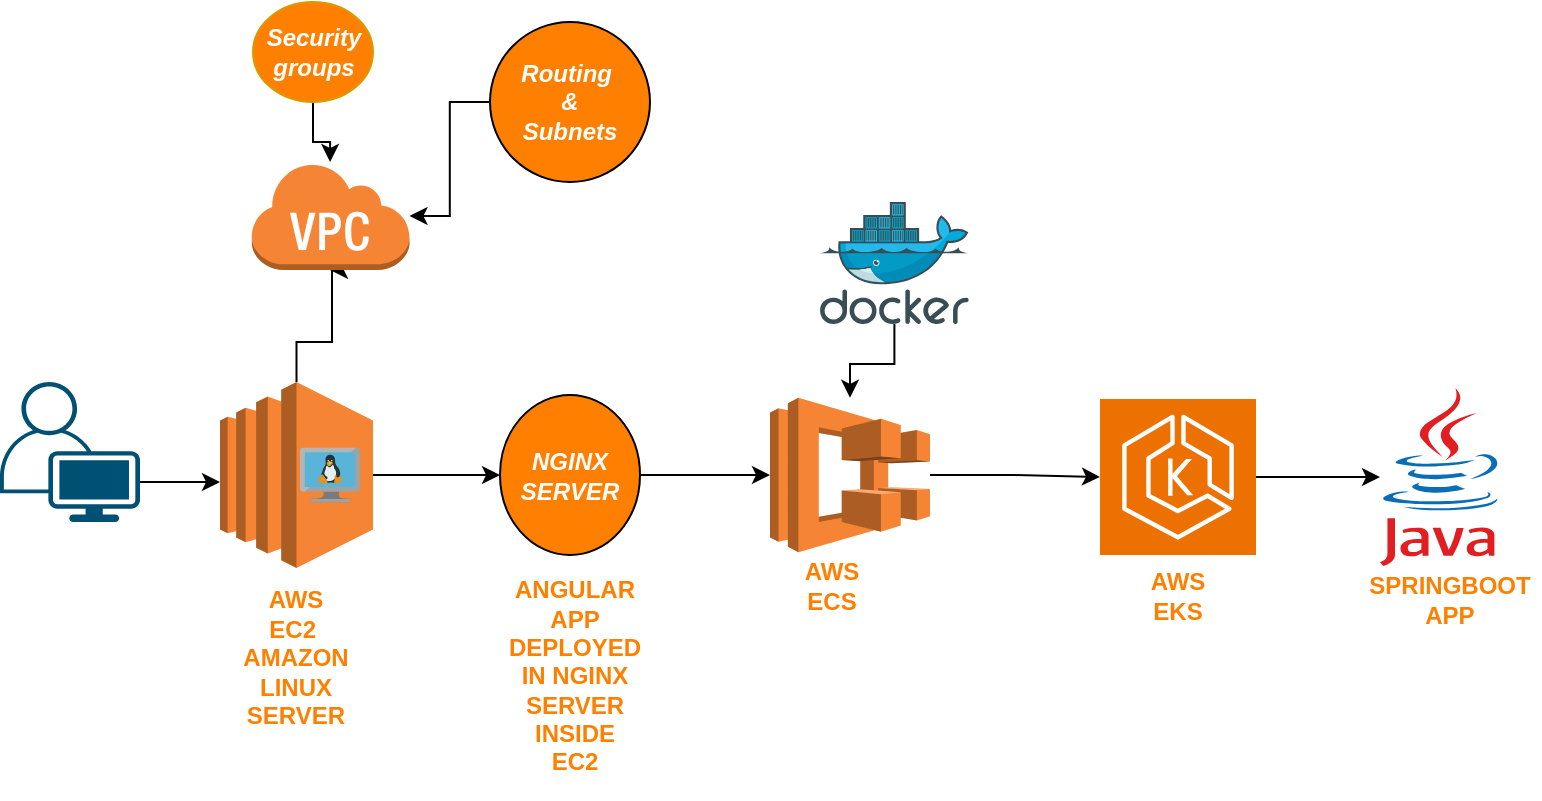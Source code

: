 <mxfile version="22.0.8" type="device">
  <diagram name="Page-1" id="NUMuZsirnVWVvb4SAFIi">
    <mxGraphModel dx="794" dy="424" grid="1" gridSize="10" guides="1" tooltips="1" connect="1" arrows="1" fold="1" page="1" pageScale="1" pageWidth="850" pageHeight="1100" math="0" shadow="0">
      <root>
        <mxCell id="0" />
        <mxCell id="1" parent="0" />
        <mxCell id="VK4mMsS3UvgXJI4wBLyg-4" value="" style="points=[[0.35,0,0],[0.98,0.51,0],[1,0.71,0],[0.67,1,0],[0,0.795,0],[0,0.65,0]];verticalLabelPosition=bottom;sketch=0;html=1;verticalAlign=top;aspect=fixed;align=center;pointerEvents=1;shape=mxgraph.cisco19.user;fillColor=#005073;strokeColor=none;" vertex="1" parent="1">
          <mxGeometry x="40" y="200" width="70" height="70" as="geometry" />
        </mxCell>
        <mxCell id="VK4mMsS3UvgXJI4wBLyg-8" value="" style="endArrow=classic;html=1;rounded=0;" edge="1" parent="1">
          <mxGeometry width="50" height="50" relative="1" as="geometry">
            <mxPoint x="110" y="250" as="sourcePoint" />
            <mxPoint x="150" y="250" as="targetPoint" />
          </mxGeometry>
        </mxCell>
        <mxCell id="VK4mMsS3UvgXJI4wBLyg-20" value="" style="edgeStyle=orthogonalEdgeStyle;rounded=0;orthogonalLoop=1;jettySize=auto;html=1;entryX=0;entryY=0.5;entryDx=0;entryDy=0;entryPerimeter=0;" edge="1" parent="1" source="VK4mMsS3UvgXJI4wBLyg-10" target="VK4mMsS3UvgXJI4wBLyg-21">
          <mxGeometry relative="1" as="geometry">
            <mxPoint x="435" y="246.5" as="targetPoint" />
          </mxGeometry>
        </mxCell>
        <mxCell id="VK4mMsS3UvgXJI4wBLyg-10" value="&lt;font style=&quot;&quot; color=&quot;#ffffff&quot;&gt;&lt;i&gt;&lt;b&gt;NGINX &lt;br&gt;SERVER&lt;/b&gt;&lt;/i&gt;&lt;/font&gt;" style="ellipse;whiteSpace=wrap;html=1;fillColor=#FF8000;" vertex="1" parent="1">
          <mxGeometry x="290" y="206.5" width="70" height="80" as="geometry" />
        </mxCell>
        <mxCell id="VK4mMsS3UvgXJI4wBLyg-15" value="" style="edgeStyle=orthogonalEdgeStyle;rounded=0;orthogonalLoop=1;jettySize=auto;html=1;" edge="1" parent="1" source="VK4mMsS3UvgXJI4wBLyg-11" target="VK4mMsS3UvgXJI4wBLyg-10">
          <mxGeometry relative="1" as="geometry" />
        </mxCell>
        <mxCell id="VK4mMsS3UvgXJI4wBLyg-28" value="" style="edgeStyle=orthogonalEdgeStyle;rounded=0;orthogonalLoop=1;jettySize=auto;html=1;entryX=0.5;entryY=1;entryDx=0;entryDy=0;entryPerimeter=0;" edge="1" parent="1" source="VK4mMsS3UvgXJI4wBLyg-11" target="VK4mMsS3UvgXJI4wBLyg-26">
          <mxGeometry relative="1" as="geometry">
            <mxPoint x="205" y="160" as="targetPoint" />
            <Array as="points">
              <mxPoint x="188" y="180" />
              <mxPoint x="206" y="180" />
            </Array>
          </mxGeometry>
        </mxCell>
        <object label="" id="VK4mMsS3UvgXJI4wBLyg-11">
          <mxCell style="outlineConnect=0;dashed=0;verticalLabelPosition=bottom;verticalAlign=top;align=center;html=1;shape=mxgraph.aws3.ec2;fillColor=#F58534;gradientColor=none;" vertex="1" parent="1">
            <mxGeometry x="150" y="200" width="76.5" height="93" as="geometry" />
          </mxCell>
        </object>
        <mxCell id="VK4mMsS3UvgXJI4wBLyg-18" value="" style="image;sketch=0;aspect=fixed;html=1;points=[];align=center;fontSize=12;image=img/lib/mscae/VM_Linux.svg;" vertex="1" parent="1">
          <mxGeometry x="190" y="232.7" width="30" height="27.6" as="geometry" />
        </mxCell>
        <mxCell id="VK4mMsS3UvgXJI4wBLyg-25" value="" style="edgeStyle=orthogonalEdgeStyle;rounded=0;orthogonalLoop=1;jettySize=auto;html=1;" edge="1" parent="1" source="VK4mMsS3UvgXJI4wBLyg-21" target="VK4mMsS3UvgXJI4wBLyg-22">
          <mxGeometry relative="1" as="geometry" />
        </mxCell>
        <mxCell id="VK4mMsS3UvgXJI4wBLyg-21" value="" style="outlineConnect=0;dashed=0;verticalLabelPosition=bottom;verticalAlign=top;align=center;html=1;shape=mxgraph.aws3.ecs;fillColor=#F58534;gradientColor=none;" vertex="1" parent="1">
          <mxGeometry x="425" y="207.88" width="80" height="77.25" as="geometry" />
        </mxCell>
        <mxCell id="VK4mMsS3UvgXJI4wBLyg-33" value="" style="edgeStyle=orthogonalEdgeStyle;rounded=0;orthogonalLoop=1;jettySize=auto;html=1;" edge="1" parent="1" source="VK4mMsS3UvgXJI4wBLyg-22" target="VK4mMsS3UvgXJI4wBLyg-32">
          <mxGeometry relative="1" as="geometry" />
        </mxCell>
        <mxCell id="VK4mMsS3UvgXJI4wBLyg-22" value="" style="sketch=0;points=[[0,0,0],[0.25,0,0],[0.5,0,0],[0.75,0,0],[1,0,0],[0,1,0],[0.25,1,0],[0.5,1,0],[0.75,1,0],[1,1,0],[0,0.25,0],[0,0.5,0],[0,0.75,0],[1,0.25,0],[1,0.5,0],[1,0.75,0]];outlineConnect=0;fontColor=#232F3E;fillColor=#ED7100;strokeColor=#ffffff;dashed=0;verticalLabelPosition=bottom;verticalAlign=top;align=center;html=1;fontSize=12;fontStyle=0;aspect=fixed;shape=mxgraph.aws4.resourceIcon;resIcon=mxgraph.aws4.eks;" vertex="1" parent="1">
          <mxGeometry x="590" y="208.5" width="78" height="78" as="geometry" />
        </mxCell>
        <mxCell id="VK4mMsS3UvgXJI4wBLyg-26" value="" style="outlineConnect=0;dashed=0;verticalLabelPosition=bottom;verticalAlign=top;align=center;html=1;shape=mxgraph.aws3.virtual_private_cloud;fillColor=#F58534;gradientColor=none;" vertex="1" parent="1">
          <mxGeometry x="165.25" y="90" width="79.5" height="54" as="geometry" />
        </mxCell>
        <mxCell id="VK4mMsS3UvgXJI4wBLyg-31" value="" style="edgeStyle=orthogonalEdgeStyle;rounded=0;orthogonalLoop=1;jettySize=auto;html=1;" edge="1" parent="1" source="VK4mMsS3UvgXJI4wBLyg-30" target="VK4mMsS3UvgXJI4wBLyg-21">
          <mxGeometry relative="1" as="geometry" />
        </mxCell>
        <mxCell id="VK4mMsS3UvgXJI4wBLyg-30" value="" style="image;sketch=0;aspect=fixed;html=1;points=[];align=center;fontSize=12;image=img/lib/mscae/Docker.svg;" vertex="1" parent="1">
          <mxGeometry x="450" y="110" width="74.39" height="61" as="geometry" />
        </mxCell>
        <mxCell id="VK4mMsS3UvgXJI4wBLyg-32" value="" style="dashed=0;outlineConnect=0;html=1;align=center;labelPosition=center;verticalLabelPosition=bottom;verticalAlign=top;shape=mxgraph.weblogos.java" vertex="1" parent="1">
          <mxGeometry x="730" y="203" width="60" height="89" as="geometry" />
        </mxCell>
        <mxCell id="VK4mMsS3UvgXJI4wBLyg-37" value="" style="edgeStyle=orthogonalEdgeStyle;rounded=0;orthogonalLoop=1;jettySize=auto;html=1;" edge="1" parent="1" source="VK4mMsS3UvgXJI4wBLyg-35" target="VK4mMsS3UvgXJI4wBLyg-26">
          <mxGeometry relative="1" as="geometry" />
        </mxCell>
        <mxCell id="VK4mMsS3UvgXJI4wBLyg-35" value="&lt;b&gt;&lt;i style=&quot;&quot;&gt;&lt;font style=&quot;background-color: rgb(255, 128, 0);&quot; color=&quot;#ffffff&quot;&gt;Security groups&lt;/font&gt;&lt;/i&gt;&lt;/b&gt;" style="ellipse;whiteSpace=wrap;html=1;fillColor=#FF8000;strokeColor=#d79b00;" vertex="1" parent="1">
          <mxGeometry x="166.5" y="10" width="60" height="50" as="geometry" />
        </mxCell>
        <mxCell id="VK4mMsS3UvgXJI4wBLyg-38" value="" style="edgeStyle=orthogonalEdgeStyle;rounded=0;orthogonalLoop=1;jettySize=auto;html=1;" edge="1" parent="1" source="VK4mMsS3UvgXJI4wBLyg-36" target="VK4mMsS3UvgXJI4wBLyg-26">
          <mxGeometry relative="1" as="geometry" />
        </mxCell>
        <mxCell id="VK4mMsS3UvgXJI4wBLyg-36" value="&lt;b&gt;&lt;i&gt;&lt;font color=&quot;#ffffff&quot;&gt;Routing&amp;nbsp;&lt;br&gt;&amp;amp;&lt;br&gt;Subnets&lt;/font&gt;&lt;/i&gt;&lt;/b&gt;" style="ellipse;whiteSpace=wrap;html=1;aspect=fixed;fillColor=#FF8000;" vertex="1" parent="1">
          <mxGeometry x="285" y="20" width="80" height="80" as="geometry" />
        </mxCell>
        <mxCell id="VK4mMsS3UvgXJI4wBLyg-40" value="&lt;b&gt;&lt;font color=&quot;#ff8000&quot;&gt;AWS&lt;br&gt;ECS&lt;/font&gt;&lt;/b&gt;" style="text;html=1;strokeColor=none;fillColor=none;align=center;verticalAlign=middle;whiteSpace=wrap;rounded=0;" vertex="1" parent="1">
          <mxGeometry x="426" y="286.5" width="60" height="30" as="geometry" />
        </mxCell>
        <mxCell id="VK4mMsS3UvgXJI4wBLyg-42" value="&lt;b&gt;&lt;font color=&quot;#ff8000&quot;&gt;AWS&lt;br&gt;EC2&amp;nbsp;&lt;br&gt;AMAZON&lt;br&gt;LINUX SERVER&lt;br&gt;&lt;br&gt;&lt;/font&gt;&lt;/b&gt;" style="text;html=1;strokeColor=none;fillColor=none;align=center;verticalAlign=middle;whiteSpace=wrap;rounded=0;" vertex="1" parent="1">
          <mxGeometry x="158.25" y="330" width="60" height="30" as="geometry" />
        </mxCell>
        <mxCell id="VK4mMsS3UvgXJI4wBLyg-43" value="&lt;b&gt;&lt;font color=&quot;#ff8000&quot;&gt;AWS&lt;br&gt;EKS&lt;/font&gt;&lt;/b&gt;" style="text;html=1;strokeColor=none;fillColor=none;align=center;verticalAlign=middle;whiteSpace=wrap;rounded=0;" vertex="1" parent="1">
          <mxGeometry x="599" y="292" width="60" height="30" as="geometry" />
        </mxCell>
        <mxCell id="VK4mMsS3UvgXJI4wBLyg-44" value="&lt;b style=&quot;&quot;&gt;&lt;font color=&quot;#ff8000&quot;&gt;&lt;br&gt;SPRINGBOOT&lt;br&gt;APP&lt;/font&gt;&lt;/b&gt;" style="text;html=1;strokeColor=none;fillColor=none;align=center;verticalAlign=middle;whiteSpace=wrap;rounded=0;" vertex="1" parent="1">
          <mxGeometry x="720" y="282.5" width="90" height="38" as="geometry" />
        </mxCell>
        <mxCell id="VK4mMsS3UvgXJI4wBLyg-45" value="&lt;b&gt;&lt;font color=&quot;#ff8000&quot;&gt;ANGULAR&lt;br&gt;APP&lt;br&gt;DEPLOYED&lt;br&gt;IN NGINX SERVER INSIDE EC2&lt;/font&gt;&lt;/b&gt;" style="text;html=1;strokeColor=none;fillColor=none;align=center;verticalAlign=middle;whiteSpace=wrap;rounded=0;" vertex="1" parent="1">
          <mxGeometry x="295" y="293" width="65" height="107" as="geometry" />
        </mxCell>
        <mxCell id="VK4mMsS3UvgXJI4wBLyg-46" style="edgeStyle=orthogonalEdgeStyle;rounded=0;orthogonalLoop=1;jettySize=auto;html=1;exitX=0.5;exitY=1;exitDx=0;exitDy=0;" edge="1" parent="1" source="VK4mMsS3UvgXJI4wBLyg-45" target="VK4mMsS3UvgXJI4wBLyg-45">
          <mxGeometry relative="1" as="geometry" />
        </mxCell>
      </root>
    </mxGraphModel>
  </diagram>
</mxfile>

